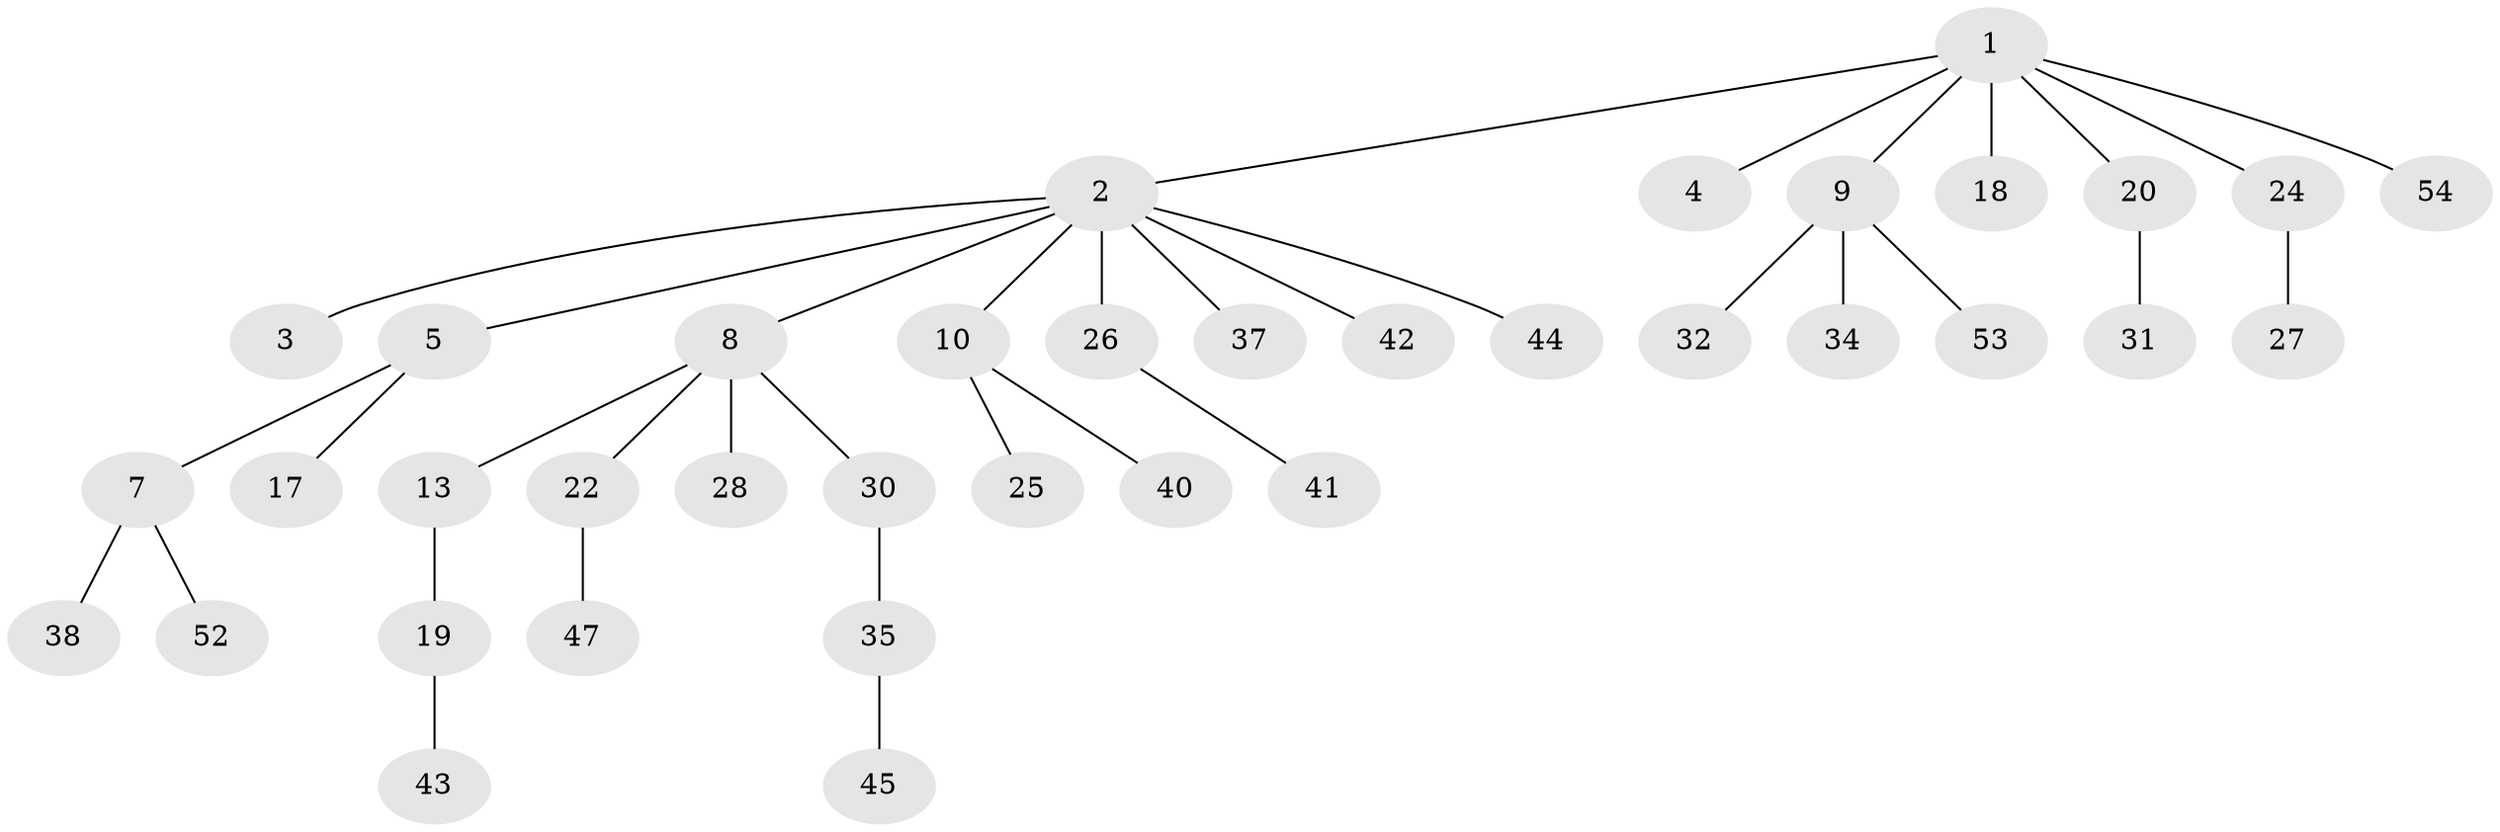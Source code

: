 // Generated by graph-tools (version 1.1) at 2025/52/02/27/25 19:52:12]
// undirected, 37 vertices, 36 edges
graph export_dot {
graph [start="1"]
  node [color=gray90,style=filled];
  1 [super="+16"];
  2 [super="+6"];
  3;
  4;
  5 [super="+12"];
  7 [super="+48"];
  8 [super="+15"];
  9 [super="+14"];
  10 [super="+11"];
  13 [super="+23"];
  17 [super="+21"];
  18;
  19;
  20;
  22;
  24 [super="+39"];
  25 [super="+33"];
  26 [super="+29"];
  27;
  28;
  30 [super="+36"];
  31 [super="+51"];
  32;
  34;
  35 [super="+46"];
  37;
  38;
  40;
  41 [super="+50"];
  42;
  43;
  44;
  45;
  47 [super="+49"];
  52;
  53;
  54;
  1 -- 2;
  1 -- 4;
  1 -- 9;
  1 -- 18;
  1 -- 20;
  1 -- 24;
  1 -- 54;
  2 -- 3;
  2 -- 5;
  2 -- 37;
  2 -- 44;
  2 -- 26;
  2 -- 42;
  2 -- 8;
  2 -- 10;
  5 -- 7;
  5 -- 17;
  7 -- 38;
  7 -- 52;
  8 -- 13;
  8 -- 28;
  8 -- 22;
  8 -- 30;
  9 -- 32;
  9 -- 34;
  9 -- 53;
  10 -- 40;
  10 -- 25;
  13 -- 19;
  19 -- 43;
  20 -- 31;
  22 -- 47;
  24 -- 27;
  26 -- 41;
  30 -- 35;
  35 -- 45;
}
